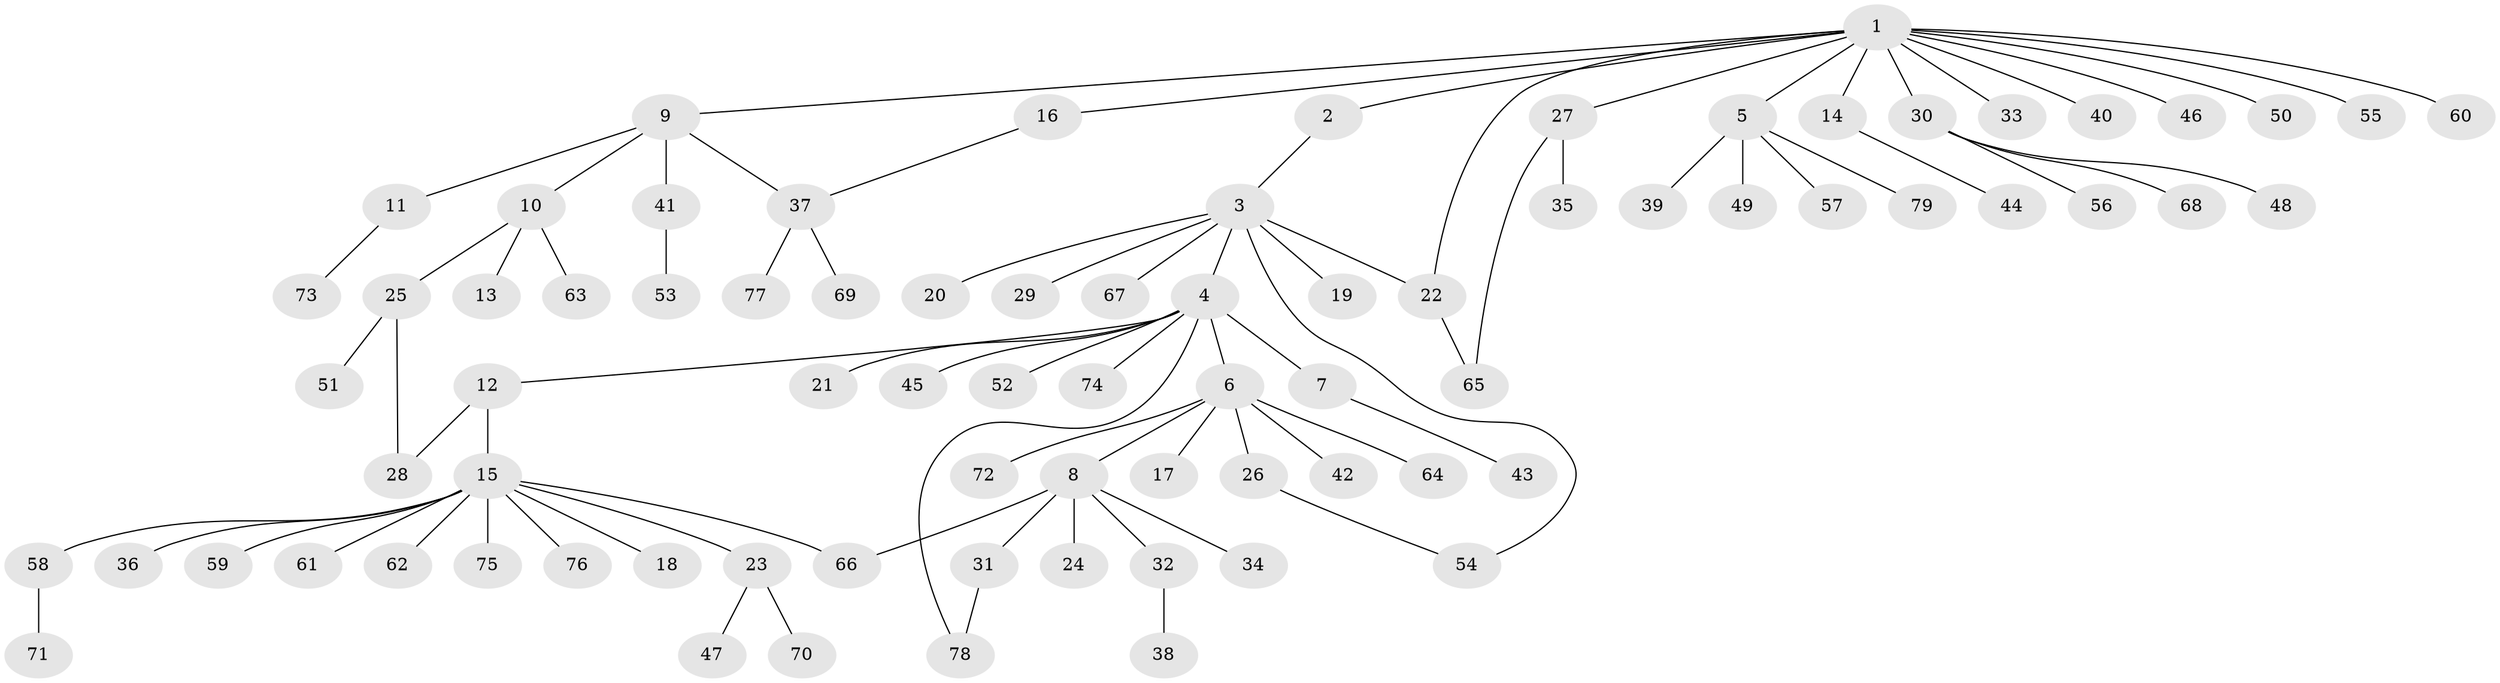 // Generated by graph-tools (version 1.1) at 2025/48/03/09/25 04:48:13]
// undirected, 79 vertices, 85 edges
graph export_dot {
graph [start="1"]
  node [color=gray90,style=filled];
  1;
  2;
  3;
  4;
  5;
  6;
  7;
  8;
  9;
  10;
  11;
  12;
  13;
  14;
  15;
  16;
  17;
  18;
  19;
  20;
  21;
  22;
  23;
  24;
  25;
  26;
  27;
  28;
  29;
  30;
  31;
  32;
  33;
  34;
  35;
  36;
  37;
  38;
  39;
  40;
  41;
  42;
  43;
  44;
  45;
  46;
  47;
  48;
  49;
  50;
  51;
  52;
  53;
  54;
  55;
  56;
  57;
  58;
  59;
  60;
  61;
  62;
  63;
  64;
  65;
  66;
  67;
  68;
  69;
  70;
  71;
  72;
  73;
  74;
  75;
  76;
  77;
  78;
  79;
  1 -- 2;
  1 -- 5;
  1 -- 9;
  1 -- 14;
  1 -- 16;
  1 -- 22;
  1 -- 27;
  1 -- 30;
  1 -- 33;
  1 -- 40;
  1 -- 46;
  1 -- 50;
  1 -- 55;
  1 -- 60;
  2 -- 3;
  3 -- 4;
  3 -- 19;
  3 -- 20;
  3 -- 22;
  3 -- 29;
  3 -- 54;
  3 -- 67;
  4 -- 6;
  4 -- 7;
  4 -- 12;
  4 -- 21;
  4 -- 45;
  4 -- 52;
  4 -- 74;
  4 -- 78;
  5 -- 39;
  5 -- 49;
  5 -- 57;
  5 -- 79;
  6 -- 8;
  6 -- 17;
  6 -- 26;
  6 -- 42;
  6 -- 64;
  6 -- 72;
  7 -- 43;
  8 -- 24;
  8 -- 31;
  8 -- 32;
  8 -- 34;
  8 -- 66;
  9 -- 10;
  9 -- 11;
  9 -- 37;
  9 -- 41;
  10 -- 13;
  10 -- 25;
  10 -- 63;
  11 -- 73;
  12 -- 15;
  12 -- 28;
  14 -- 44;
  15 -- 18;
  15 -- 23;
  15 -- 36;
  15 -- 58;
  15 -- 59;
  15 -- 61;
  15 -- 62;
  15 -- 66;
  15 -- 75;
  15 -- 76;
  16 -- 37;
  22 -- 65;
  23 -- 47;
  23 -- 70;
  25 -- 28;
  25 -- 51;
  26 -- 54;
  27 -- 35;
  27 -- 65;
  30 -- 48;
  30 -- 56;
  30 -- 68;
  31 -- 78;
  32 -- 38;
  37 -- 69;
  37 -- 77;
  41 -- 53;
  58 -- 71;
}
